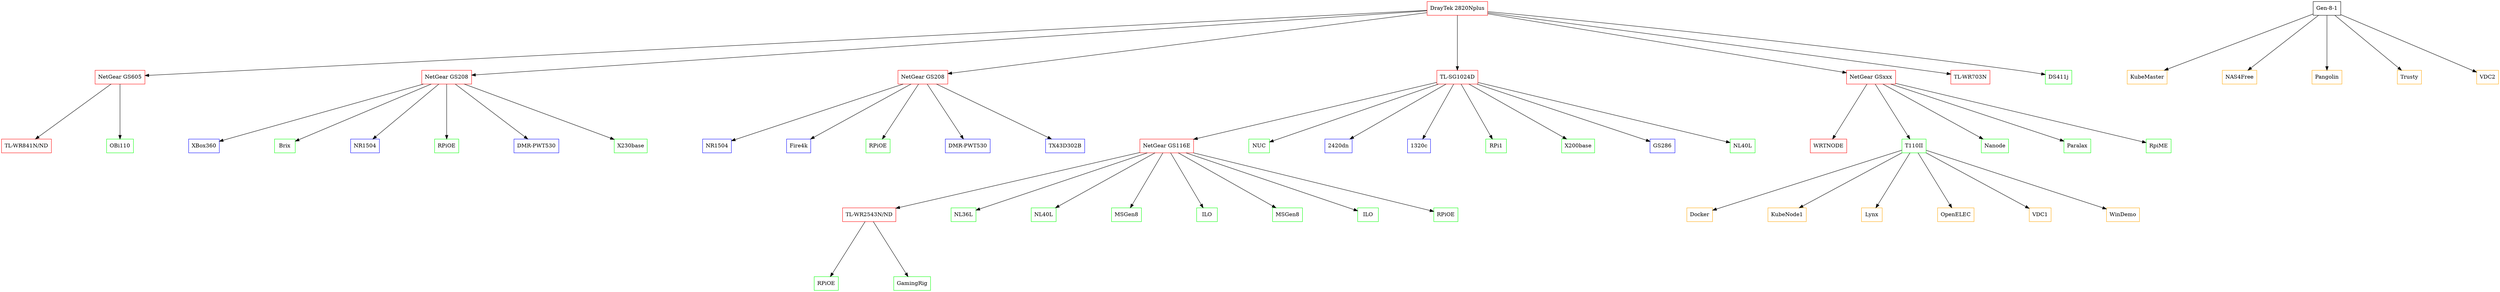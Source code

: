 digraph G {
  ranksep=2.0
  nodesep=2.0
  overlap="false"
  
  node [color="black", shape="rectangle"]
  
  "Router" [label="DrayTek 2820Nplus",color="red"]
  "SwCloak" [label="NetGear GS605", color="red"]
  "SwGames" [label="NetGear GS208", color="red"]
  "SwLounge" [label="NetGear GS208", color="red"]
  "SwOffice" [label="TL-SG1024D", color="red"]
  "SwLoft" [label="NetGear GS116E", color="red"]
  "SwGarage" [label="NetGear GSxxx", color="red"]
  "ApBed1" [label="TL-WR841N/ND", color="red"]
  "ApBed2" [label="TL-WR2543N/ND", color="red"]
  "ApGarage" [label="WRTNODE", color="red"]
  "AcCloak" [label="TL-WR703N", color="red"]
  
  "NAS" [label="DS411j", color="green"]
  "OBi" [label="OBi110", color="green"]
  
  "XBox" [label="XBox360", color="blue"]
  "Brix" [label="Brix", color="green"]
  "RxGames" [label="NR1504", color="blue"]
  "OEGames" [label="RPiOE", color="green"]
  "DVRGames" [label="DMR-PWT530", color="blue"]
  "X230b" [label="X230base", color="green"]
  
  "RxLounge" [label="NR1504", color="blue"]
  "Fire" [label="Fire4k", color="blue"]
  "OELounge" [label="RPiOE", color="green"]
  "DVRLounge" [label="DMR-PWT530", color="blue"]
  "TVLounge" [label="TX43D302B", color="blue"]
  
  "T110" [label="T110II", color="green"]
  "Nanode" [label="Nanode", color="green"]
  "Paralax" [label="Paralax", color="green"]
  "MEGarage" [label="RpiME", color="green"]
  
  "Docker" [label="Docker", color="orange"]
  "KubeNode1" [label="KubeNode1", color="orange"]
  "Lynx" [label="Lynx", color="orange"]
  "OpenELEC" [label="OpenELEC", color="orange"]
  "VDC1" [label="VDC1", color="orange"]
  "WinDemo" [label="WinDemo", color="orange"]
  
  
  "NUC" [label="NUC", color="green"]
  "PrBW" [label="2420dn", color="blue"]
  "PrC" [label="1320c", color="blue"]
  "RPi" [label="RPi1", color="green"]
  "X200b" [label="X200base", color="green"]
  "ATA" [label="GS286", color="blue"]
  "Sidecar" [label="NL40L", color="green"]
  
  "Gen7-1" [label="NL36L", color="green"]
  "Gen7-2" [label="NL40L", color="green"]
  "Gen8-1" [label="MSGen8", color="green"]
  "Gen8-1-ILO" [label="ILO", color="green"]
  "Gen8-2" [label="MSGen8", color="green"]
  "Gen8-2-ILO" [label="ILO", color="green"]
  
  "KubeMaster" [label="KubeMaster", color="orange"]
  "NAS4Free" [label="NAS4Free", color="orange"]
  "Pangolin" [label="Pangolin", color="orange"]
  "Trusty" [label="Trusty", color="orange"]
  "VDC2" [label="VDC2", color="orange"]  
  
  "OEBed3" [label="RPiOE", color="green"]
  
  "OEBed2" [label="RPiOE", color="green"]
  "GamingRig" [label="GamingRig", color="green"]
  
  "Router" -> "SwCloak"
  "Router" -> "SwGames"
  "Router" -> "SwLounge"
  "Router" -> "SwOffice"
  "Router" -> "SwGarage"
  "Router" -> "AcCloak"
  "SwCloak" -> "ApBed1"
  "SwOffice" -> "SwLoft"
  "SwLoft" -> "ApBed2"
  "SwGarage" -> "ApGarage"
  
  "Router" -> "NAS"
  "SwCloak" -> "OBi"
  
  "SwGames" -> "XBox"
  "SwGames" -> "Brix"
  "SwGames" -> "RxGames"
  "SwGames" -> "OEGames"
  "SwGames" -> "DVRGames"
  "SwGames" -> "X230b"
  
  "SwLounge" -> "RxLounge"
  "SwLounge" -> "Fire"
  "SwLounge" -> "OELounge"
  "SwLounge" -> "DVRLounge"
  "SwLounge" -> "TVLounge"
  
  "SwGarage" -> "T110"
  "SwGarage" -> "Nanode"
  "SwGarage" -> "Paralax"
  "SwGarage" -> "MEGarage"
  
  "T110" -> "Docker"
  "T110" -> "KubeNode1"
  "T110" -> "Lynx"
  "T110" -> "OpenELEC"
  "T110" -> "VDC1"
  "T110" -> "WinDemo"
  
  "SwOffice" -> "NUC"
  "SwOffice" -> "PrBW"
  "SwOffice" -> "PrC"
  "SwOffice" -> "RPi"
  "SwOffice" -> "X200b"
  "SwOffice" -> "ATA"
  "SwOffice" -> "Sidecar"
  
  "SwLoft" -> "Gen7-1"
  "SwLoft" -> "Gen7-2"
  "SwLoft" -> "Gen8-1"
  "SwLoft" -> "Gen8-2"
  "SwLoft" -> "Gen8-1-ILO"
  "SwLoft" -> "Gen8-2-ILO"
  "SwLoft" -> "OEBed3"
  
  "Gen-8-1" -> "KubeMaster"
  "Gen-8-1" -> "NAS4Free"
  "Gen-8-1" -> "Pangolin"
  "Gen-8-1" -> "Trusty"
  "Gen-8-1" -> "VDC2"
  
  "ApBed2" -> "OEBed2"
  "ApBed2" -> "GamingRig"
  
}
